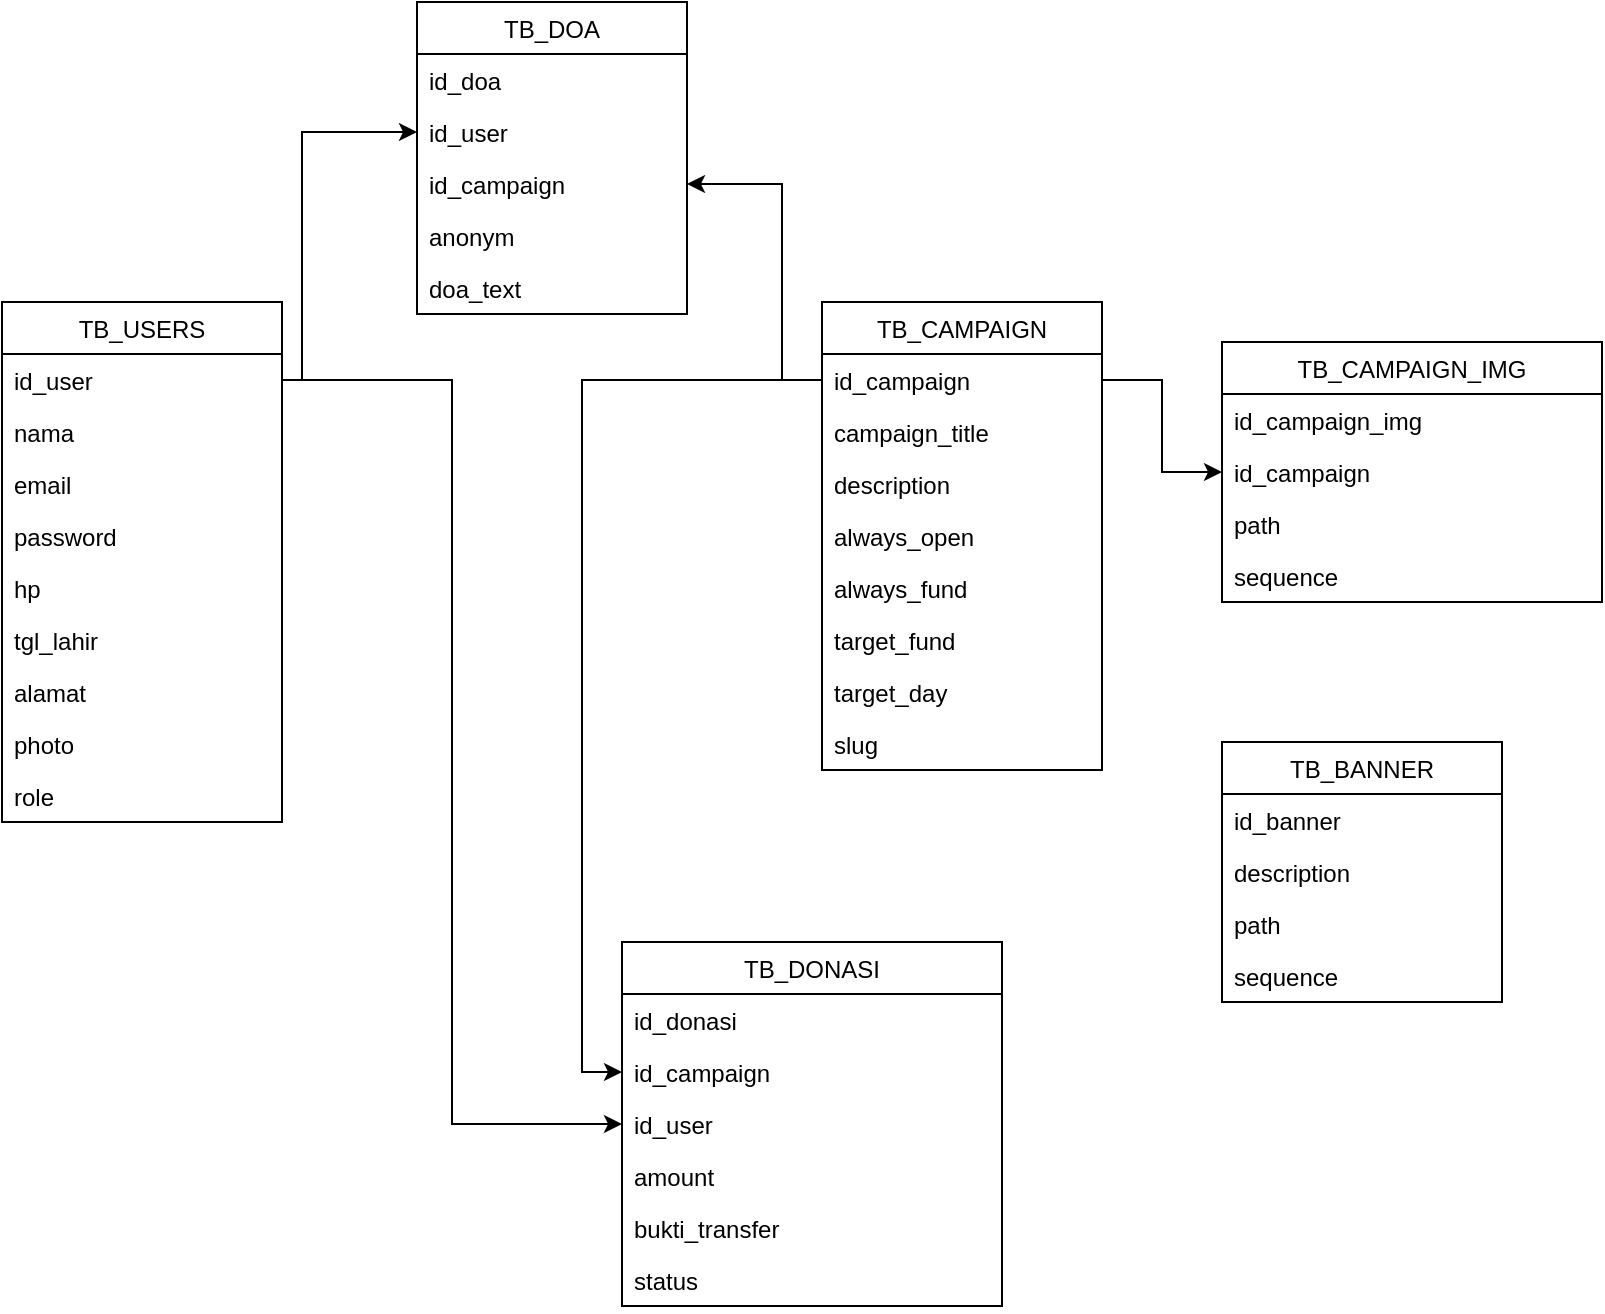 <mxfile version="16.2.2" type="device"><diagram id="grTtCbkslWMrisef5Haq" name="Page-1"><mxGraphModel dx="706" dy="407" grid="0" gridSize="10" guides="1" tooltips="1" connect="1" arrows="1" fold="1" page="1" pageScale="1" pageWidth="1100" pageHeight="850" math="0" shadow="0"><root><mxCell id="0"/><mxCell id="1" parent="0"/><mxCell id="ocLzdg3kh7d7hCMgL5wd-1" value="TB_USERS" style="swimlane;fontStyle=0;childLayout=stackLayout;horizontal=1;startSize=26;horizontalStack=0;resizeParent=1;resizeParentMax=0;resizeLast=0;collapsible=1;marginBottom=0;" parent="1" vertex="1"><mxGeometry x="90" y="160" width="140" height="260" as="geometry"/></mxCell><mxCell id="ocLzdg3kh7d7hCMgL5wd-2" value="id_user" style="text;strokeColor=none;fillColor=none;align=left;verticalAlign=top;spacingLeft=4;spacingRight=4;overflow=hidden;rotatable=0;points=[[0,0.5],[1,0.5]];portConstraint=eastwest;" parent="ocLzdg3kh7d7hCMgL5wd-1" vertex="1"><mxGeometry y="26" width="140" height="26" as="geometry"/></mxCell><mxCell id="ocLzdg3kh7d7hCMgL5wd-3" value="nama" style="text;strokeColor=none;fillColor=none;align=left;verticalAlign=top;spacingLeft=4;spacingRight=4;overflow=hidden;rotatable=0;points=[[0,0.5],[1,0.5]];portConstraint=eastwest;" parent="ocLzdg3kh7d7hCMgL5wd-1" vertex="1"><mxGeometry y="52" width="140" height="26" as="geometry"/></mxCell><mxCell id="ocLzdg3kh7d7hCMgL5wd-4" value="email" style="text;strokeColor=none;fillColor=none;align=left;verticalAlign=top;spacingLeft=4;spacingRight=4;overflow=hidden;rotatable=0;points=[[0,0.5],[1,0.5]];portConstraint=eastwest;" parent="ocLzdg3kh7d7hCMgL5wd-1" vertex="1"><mxGeometry y="78" width="140" height="26" as="geometry"/></mxCell><mxCell id="ocLzdg3kh7d7hCMgL5wd-5" value="password" style="text;strokeColor=none;fillColor=none;align=left;verticalAlign=top;spacingLeft=4;spacingRight=4;overflow=hidden;rotatable=0;points=[[0,0.5],[1,0.5]];portConstraint=eastwest;" parent="ocLzdg3kh7d7hCMgL5wd-1" vertex="1"><mxGeometry y="104" width="140" height="26" as="geometry"/></mxCell><mxCell id="ocLzdg3kh7d7hCMgL5wd-6" value="hp" style="text;strokeColor=none;fillColor=none;align=left;verticalAlign=top;spacingLeft=4;spacingRight=4;overflow=hidden;rotatable=0;points=[[0,0.5],[1,0.5]];portConstraint=eastwest;" parent="ocLzdg3kh7d7hCMgL5wd-1" vertex="1"><mxGeometry y="130" width="140" height="26" as="geometry"/></mxCell><mxCell id="ocLzdg3kh7d7hCMgL5wd-7" value="tgl_lahir" style="text;strokeColor=none;fillColor=none;align=left;verticalAlign=top;spacingLeft=4;spacingRight=4;overflow=hidden;rotatable=0;points=[[0,0.5],[1,0.5]];portConstraint=eastwest;" parent="ocLzdg3kh7d7hCMgL5wd-1" vertex="1"><mxGeometry y="156" width="140" height="26" as="geometry"/></mxCell><mxCell id="ocLzdg3kh7d7hCMgL5wd-8" value="alamat" style="text;strokeColor=none;fillColor=none;align=left;verticalAlign=top;spacingLeft=4;spacingRight=4;overflow=hidden;rotatable=0;points=[[0,0.5],[1,0.5]];portConstraint=eastwest;" parent="ocLzdg3kh7d7hCMgL5wd-1" vertex="1"><mxGeometry y="182" width="140" height="26" as="geometry"/></mxCell><mxCell id="ocLzdg3kh7d7hCMgL5wd-9" value="photo" style="text;strokeColor=none;fillColor=none;align=left;verticalAlign=top;spacingLeft=4;spacingRight=4;overflow=hidden;rotatable=0;points=[[0,0.5],[1,0.5]];portConstraint=eastwest;" parent="ocLzdg3kh7d7hCMgL5wd-1" vertex="1"><mxGeometry y="208" width="140" height="26" as="geometry"/></mxCell><mxCell id="ocLzdg3kh7d7hCMgL5wd-10" value="role" style="text;strokeColor=none;fillColor=none;align=left;verticalAlign=top;spacingLeft=4;spacingRight=4;overflow=hidden;rotatable=0;points=[[0,0.5],[1,0.5]];portConstraint=eastwest;" parent="ocLzdg3kh7d7hCMgL5wd-1" vertex="1"><mxGeometry y="234" width="140" height="26" as="geometry"/></mxCell><mxCell id="ocLzdg3kh7d7hCMgL5wd-11" value="TB_BANNER" style="swimlane;fontStyle=0;childLayout=stackLayout;horizontal=1;startSize=26;horizontalStack=0;resizeParent=1;resizeParentMax=0;resizeLast=0;collapsible=1;marginBottom=0;" parent="1" vertex="1"><mxGeometry x="700" y="380" width="140" height="130" as="geometry"/></mxCell><mxCell id="ocLzdg3kh7d7hCMgL5wd-12" value="id_banner" style="text;strokeColor=none;fillColor=none;align=left;verticalAlign=top;spacingLeft=4;spacingRight=4;overflow=hidden;rotatable=0;points=[[0,0.5],[1,0.5]];portConstraint=eastwest;" parent="ocLzdg3kh7d7hCMgL5wd-11" vertex="1"><mxGeometry y="26" width="140" height="26" as="geometry"/></mxCell><mxCell id="ocLzdg3kh7d7hCMgL5wd-13" value="description" style="text;strokeColor=none;fillColor=none;align=left;verticalAlign=top;spacingLeft=4;spacingRight=4;overflow=hidden;rotatable=0;points=[[0,0.5],[1,0.5]];portConstraint=eastwest;" parent="ocLzdg3kh7d7hCMgL5wd-11" vertex="1"><mxGeometry y="52" width="140" height="26" as="geometry"/></mxCell><mxCell id="ocLzdg3kh7d7hCMgL5wd-14" value="path" style="text;strokeColor=none;fillColor=none;align=left;verticalAlign=top;spacingLeft=4;spacingRight=4;overflow=hidden;rotatable=0;points=[[0,0.5],[1,0.5]];portConstraint=eastwest;" parent="ocLzdg3kh7d7hCMgL5wd-11" vertex="1"><mxGeometry y="78" width="140" height="26" as="geometry"/></mxCell><mxCell id="ocLzdg3kh7d7hCMgL5wd-15" value="sequence" style="text;strokeColor=none;fillColor=none;align=left;verticalAlign=top;spacingLeft=4;spacingRight=4;overflow=hidden;rotatable=0;points=[[0,0.5],[1,0.5]];portConstraint=eastwest;" parent="ocLzdg3kh7d7hCMgL5wd-11" vertex="1"><mxGeometry y="104" width="140" height="26" as="geometry"/></mxCell><mxCell id="ocLzdg3kh7d7hCMgL5wd-21" value="TB_CAMPAIGN" style="swimlane;fontStyle=0;childLayout=stackLayout;horizontal=1;startSize=26;horizontalStack=0;resizeParent=1;resizeParentMax=0;resizeLast=0;collapsible=1;marginBottom=0;" parent="1" vertex="1"><mxGeometry x="500" y="160" width="140" height="234" as="geometry"/></mxCell><mxCell id="ocLzdg3kh7d7hCMgL5wd-22" value="id_campaign" style="text;strokeColor=none;fillColor=none;align=left;verticalAlign=top;spacingLeft=4;spacingRight=4;overflow=hidden;rotatable=0;points=[[0,0.5],[1,0.5]];portConstraint=eastwest;" parent="ocLzdg3kh7d7hCMgL5wd-21" vertex="1"><mxGeometry y="26" width="140" height="26" as="geometry"/></mxCell><mxCell id="ocLzdg3kh7d7hCMgL5wd-23" value="campaign_title" style="text;strokeColor=none;fillColor=none;align=left;verticalAlign=top;spacingLeft=4;spacingRight=4;overflow=hidden;rotatable=0;points=[[0,0.5],[1,0.5]];portConstraint=eastwest;" parent="ocLzdg3kh7d7hCMgL5wd-21" vertex="1"><mxGeometry y="52" width="140" height="26" as="geometry"/></mxCell><mxCell id="ocLzdg3kh7d7hCMgL5wd-24" value="description" style="text;strokeColor=none;fillColor=none;align=left;verticalAlign=top;spacingLeft=4;spacingRight=4;overflow=hidden;rotatable=0;points=[[0,0.5],[1,0.5]];portConstraint=eastwest;" parent="ocLzdg3kh7d7hCMgL5wd-21" vertex="1"><mxGeometry y="78" width="140" height="26" as="geometry"/></mxCell><mxCell id="ocLzdg3kh7d7hCMgL5wd-25" value="always_open" style="text;strokeColor=none;fillColor=none;align=left;verticalAlign=top;spacingLeft=4;spacingRight=4;overflow=hidden;rotatable=0;points=[[0,0.5],[1,0.5]];portConstraint=eastwest;" parent="ocLzdg3kh7d7hCMgL5wd-21" vertex="1"><mxGeometry y="104" width="140" height="26" as="geometry"/></mxCell><mxCell id="ocLzdg3kh7d7hCMgL5wd-26" value="always_fund" style="text;strokeColor=none;fillColor=none;align=left;verticalAlign=top;spacingLeft=4;spacingRight=4;overflow=hidden;rotatable=0;points=[[0,0.5],[1,0.5]];portConstraint=eastwest;" parent="ocLzdg3kh7d7hCMgL5wd-21" vertex="1"><mxGeometry y="130" width="140" height="26" as="geometry"/></mxCell><mxCell id="ocLzdg3kh7d7hCMgL5wd-27" value="target_fund" style="text;strokeColor=none;fillColor=none;align=left;verticalAlign=top;spacingLeft=4;spacingRight=4;overflow=hidden;rotatable=0;points=[[0,0.5],[1,0.5]];portConstraint=eastwest;" parent="ocLzdg3kh7d7hCMgL5wd-21" vertex="1"><mxGeometry y="156" width="140" height="26" as="geometry"/></mxCell><mxCell id="ocLzdg3kh7d7hCMgL5wd-28" value="target_day" style="text;strokeColor=none;fillColor=none;align=left;verticalAlign=top;spacingLeft=4;spacingRight=4;overflow=hidden;rotatable=0;points=[[0,0.5],[1,0.5]];portConstraint=eastwest;" parent="ocLzdg3kh7d7hCMgL5wd-21" vertex="1"><mxGeometry y="182" width="140" height="26" as="geometry"/></mxCell><mxCell id="ocLzdg3kh7d7hCMgL5wd-29" value="slug" style="text;strokeColor=none;fillColor=none;align=left;verticalAlign=top;spacingLeft=4;spacingRight=4;overflow=hidden;rotatable=0;points=[[0,0.5],[1,0.5]];portConstraint=eastwest;" parent="ocLzdg3kh7d7hCMgL5wd-21" vertex="1"><mxGeometry y="208" width="140" height="26" as="geometry"/></mxCell><mxCell id="ocLzdg3kh7d7hCMgL5wd-30" value="TB_CAMPAIGN_IMG" style="swimlane;fontStyle=0;childLayout=stackLayout;horizontal=1;startSize=26;horizontalStack=0;resizeParent=1;resizeParentMax=0;resizeLast=0;collapsible=1;marginBottom=0;" parent="1" vertex="1"><mxGeometry x="700" y="180" width="190" height="130" as="geometry"/></mxCell><mxCell id="ocLzdg3kh7d7hCMgL5wd-31" value="id_campaign_img" style="text;strokeColor=none;fillColor=none;align=left;verticalAlign=top;spacingLeft=4;spacingRight=4;overflow=hidden;rotatable=0;points=[[0,0.5],[1,0.5]];portConstraint=eastwest;" parent="ocLzdg3kh7d7hCMgL5wd-30" vertex="1"><mxGeometry y="26" width="190" height="26" as="geometry"/></mxCell><mxCell id="ocLzdg3kh7d7hCMgL5wd-32" value="id_campaign" style="text;strokeColor=none;fillColor=none;align=left;verticalAlign=top;spacingLeft=4;spacingRight=4;overflow=hidden;rotatable=0;points=[[0,0.5],[1,0.5]];portConstraint=eastwest;" parent="ocLzdg3kh7d7hCMgL5wd-30" vertex="1"><mxGeometry y="52" width="190" height="26" as="geometry"/></mxCell><mxCell id="ocLzdg3kh7d7hCMgL5wd-33" value="path" style="text;strokeColor=none;fillColor=none;align=left;verticalAlign=top;spacingLeft=4;spacingRight=4;overflow=hidden;rotatable=0;points=[[0,0.5],[1,0.5]];portConstraint=eastwest;" parent="ocLzdg3kh7d7hCMgL5wd-30" vertex="1"><mxGeometry y="78" width="190" height="26" as="geometry"/></mxCell><mxCell id="ocLzdg3kh7d7hCMgL5wd-34" value="sequence" style="text;strokeColor=none;fillColor=none;align=left;verticalAlign=top;spacingLeft=4;spacingRight=4;overflow=hidden;rotatable=0;points=[[0,0.5],[1,0.5]];portConstraint=eastwest;" parent="ocLzdg3kh7d7hCMgL5wd-30" vertex="1"><mxGeometry y="104" width="190" height="26" as="geometry"/></mxCell><mxCell id="ocLzdg3kh7d7hCMgL5wd-39" value="TB_DOA" style="swimlane;fontStyle=0;childLayout=stackLayout;horizontal=1;startSize=26;horizontalStack=0;resizeParent=1;resizeParentMax=0;resizeLast=0;collapsible=1;marginBottom=0;" parent="1" vertex="1"><mxGeometry x="297.5" y="10" width="135" height="156" as="geometry"/></mxCell><mxCell id="ocLzdg3kh7d7hCMgL5wd-40" value="id_doa" style="text;strokeColor=none;fillColor=none;align=left;verticalAlign=top;spacingLeft=4;spacingRight=4;overflow=hidden;rotatable=0;points=[[0,0.5],[1,0.5]];portConstraint=eastwest;" parent="ocLzdg3kh7d7hCMgL5wd-39" vertex="1"><mxGeometry y="26" width="135" height="26" as="geometry"/></mxCell><mxCell id="ocLzdg3kh7d7hCMgL5wd-41" value="id_user" style="text;strokeColor=none;fillColor=none;align=left;verticalAlign=top;spacingLeft=4;spacingRight=4;overflow=hidden;rotatable=0;points=[[0,0.5],[1,0.5]];portConstraint=eastwest;" parent="ocLzdg3kh7d7hCMgL5wd-39" vertex="1"><mxGeometry y="52" width="135" height="26" as="geometry"/></mxCell><mxCell id="ocLzdg3kh7d7hCMgL5wd-42" value="id_campaign" style="text;strokeColor=none;fillColor=none;align=left;verticalAlign=top;spacingLeft=4;spacingRight=4;overflow=hidden;rotatable=0;points=[[0,0.5],[1,0.5]];portConstraint=eastwest;" parent="ocLzdg3kh7d7hCMgL5wd-39" vertex="1"><mxGeometry y="78" width="135" height="26" as="geometry"/></mxCell><mxCell id="ocLzdg3kh7d7hCMgL5wd-43" value="anonym" style="text;strokeColor=none;fillColor=none;align=left;verticalAlign=top;spacingLeft=4;spacingRight=4;overflow=hidden;rotatable=0;points=[[0,0.5],[1,0.5]];portConstraint=eastwest;" parent="ocLzdg3kh7d7hCMgL5wd-39" vertex="1"><mxGeometry y="104" width="135" height="26" as="geometry"/></mxCell><mxCell id="ocLzdg3kh7d7hCMgL5wd-44" value="doa_text" style="text;strokeColor=none;fillColor=none;align=left;verticalAlign=top;spacingLeft=4;spacingRight=4;overflow=hidden;rotatable=0;points=[[0,0.5],[1,0.5]];portConstraint=eastwest;" parent="ocLzdg3kh7d7hCMgL5wd-39" vertex="1"><mxGeometry y="130" width="135" height="26" as="geometry"/></mxCell><mxCell id="ocLzdg3kh7d7hCMgL5wd-45" value="TB_DONASI" style="swimlane;fontStyle=0;childLayout=stackLayout;horizontal=1;startSize=26;horizontalStack=0;resizeParent=1;resizeParentMax=0;resizeLast=0;collapsible=1;marginBottom=0;" parent="1" vertex="1"><mxGeometry x="400" y="480" width="190" height="182" as="geometry"/></mxCell><mxCell id="ocLzdg3kh7d7hCMgL5wd-46" value="id_donasi" style="text;strokeColor=none;fillColor=none;align=left;verticalAlign=top;spacingLeft=4;spacingRight=4;overflow=hidden;rotatable=0;points=[[0,0.5],[1,0.5]];portConstraint=eastwest;" parent="ocLzdg3kh7d7hCMgL5wd-45" vertex="1"><mxGeometry y="26" width="190" height="26" as="geometry"/></mxCell><mxCell id="ocLzdg3kh7d7hCMgL5wd-47" value="id_campaign" style="text;strokeColor=none;fillColor=none;align=left;verticalAlign=top;spacingLeft=4;spacingRight=4;overflow=hidden;rotatable=0;points=[[0,0.5],[1,0.5]];portConstraint=eastwest;" parent="ocLzdg3kh7d7hCMgL5wd-45" vertex="1"><mxGeometry y="52" width="190" height="26" as="geometry"/></mxCell><mxCell id="ocLzdg3kh7d7hCMgL5wd-48" value="id_user" style="text;strokeColor=none;fillColor=none;align=left;verticalAlign=top;spacingLeft=4;spacingRight=4;overflow=hidden;rotatable=0;points=[[0,0.5],[1,0.5]];portConstraint=eastwest;" parent="ocLzdg3kh7d7hCMgL5wd-45" vertex="1"><mxGeometry y="78" width="190" height="26" as="geometry"/></mxCell><mxCell id="ocLzdg3kh7d7hCMgL5wd-49" value="amount" style="text;strokeColor=none;fillColor=none;align=left;verticalAlign=top;spacingLeft=4;spacingRight=4;overflow=hidden;rotatable=0;points=[[0,0.5],[1,0.5]];portConstraint=eastwest;" parent="ocLzdg3kh7d7hCMgL5wd-45" vertex="1"><mxGeometry y="104" width="190" height="26" as="geometry"/></mxCell><mxCell id="ocLzdg3kh7d7hCMgL5wd-50" value="bukti_transfer" style="text;strokeColor=none;fillColor=none;align=left;verticalAlign=top;spacingLeft=4;spacingRight=4;overflow=hidden;rotatable=0;points=[[0,0.5],[1,0.5]];portConstraint=eastwest;" parent="ocLzdg3kh7d7hCMgL5wd-45" vertex="1"><mxGeometry y="130" width="190" height="26" as="geometry"/></mxCell><mxCell id="ocLzdg3kh7d7hCMgL5wd-51" value="status" style="text;strokeColor=none;fillColor=none;align=left;verticalAlign=top;spacingLeft=4;spacingRight=4;overflow=hidden;rotatable=0;points=[[0,0.5],[1,0.5]];portConstraint=eastwest;" parent="ocLzdg3kh7d7hCMgL5wd-45" vertex="1"><mxGeometry y="156" width="190" height="26" as="geometry"/></mxCell><mxCell id="ocLzdg3kh7d7hCMgL5wd-52" style="edgeStyle=orthogonalEdgeStyle;rounded=0;orthogonalLoop=1;jettySize=auto;html=1;" parent="1" source="ocLzdg3kh7d7hCMgL5wd-22" target="ocLzdg3kh7d7hCMgL5wd-32" edge="1"><mxGeometry relative="1" as="geometry"/></mxCell><mxCell id="ocLzdg3kh7d7hCMgL5wd-54" style="edgeStyle=orthogonalEdgeStyle;rounded=0;orthogonalLoop=1;jettySize=auto;html=1;entryX=0;entryY=0.5;entryDx=0;entryDy=0;" parent="1" source="ocLzdg3kh7d7hCMgL5wd-2" target="ocLzdg3kh7d7hCMgL5wd-48" edge="1"><mxGeometry relative="1" as="geometry"/></mxCell><mxCell id="ocLzdg3kh7d7hCMgL5wd-55" style="edgeStyle=orthogonalEdgeStyle;rounded=0;orthogonalLoop=1;jettySize=auto;html=1;entryX=0;entryY=0.5;entryDx=0;entryDy=0;" parent="1" source="ocLzdg3kh7d7hCMgL5wd-22" target="ocLzdg3kh7d7hCMgL5wd-47" edge="1"><mxGeometry relative="1" as="geometry"/></mxCell><mxCell id="ocLzdg3kh7d7hCMgL5wd-59" style="edgeStyle=orthogonalEdgeStyle;rounded=0;orthogonalLoop=1;jettySize=auto;html=1;entryX=0;entryY=0.5;entryDx=0;entryDy=0;" parent="1" source="ocLzdg3kh7d7hCMgL5wd-2" target="ocLzdg3kh7d7hCMgL5wd-41" edge="1"><mxGeometry relative="1" as="geometry"><Array as="points"><mxPoint x="240" y="199"/><mxPoint x="240" y="75"/></Array></mxGeometry></mxCell><mxCell id="ocLzdg3kh7d7hCMgL5wd-60" style="edgeStyle=orthogonalEdgeStyle;rounded=0;orthogonalLoop=1;jettySize=auto;html=1;" parent="1" source="ocLzdg3kh7d7hCMgL5wd-22" target="ocLzdg3kh7d7hCMgL5wd-42" edge="1"><mxGeometry relative="1" as="geometry"><Array as="points"><mxPoint x="480" y="199"/><mxPoint x="480" y="101"/></Array></mxGeometry></mxCell></root></mxGraphModel></diagram></mxfile>